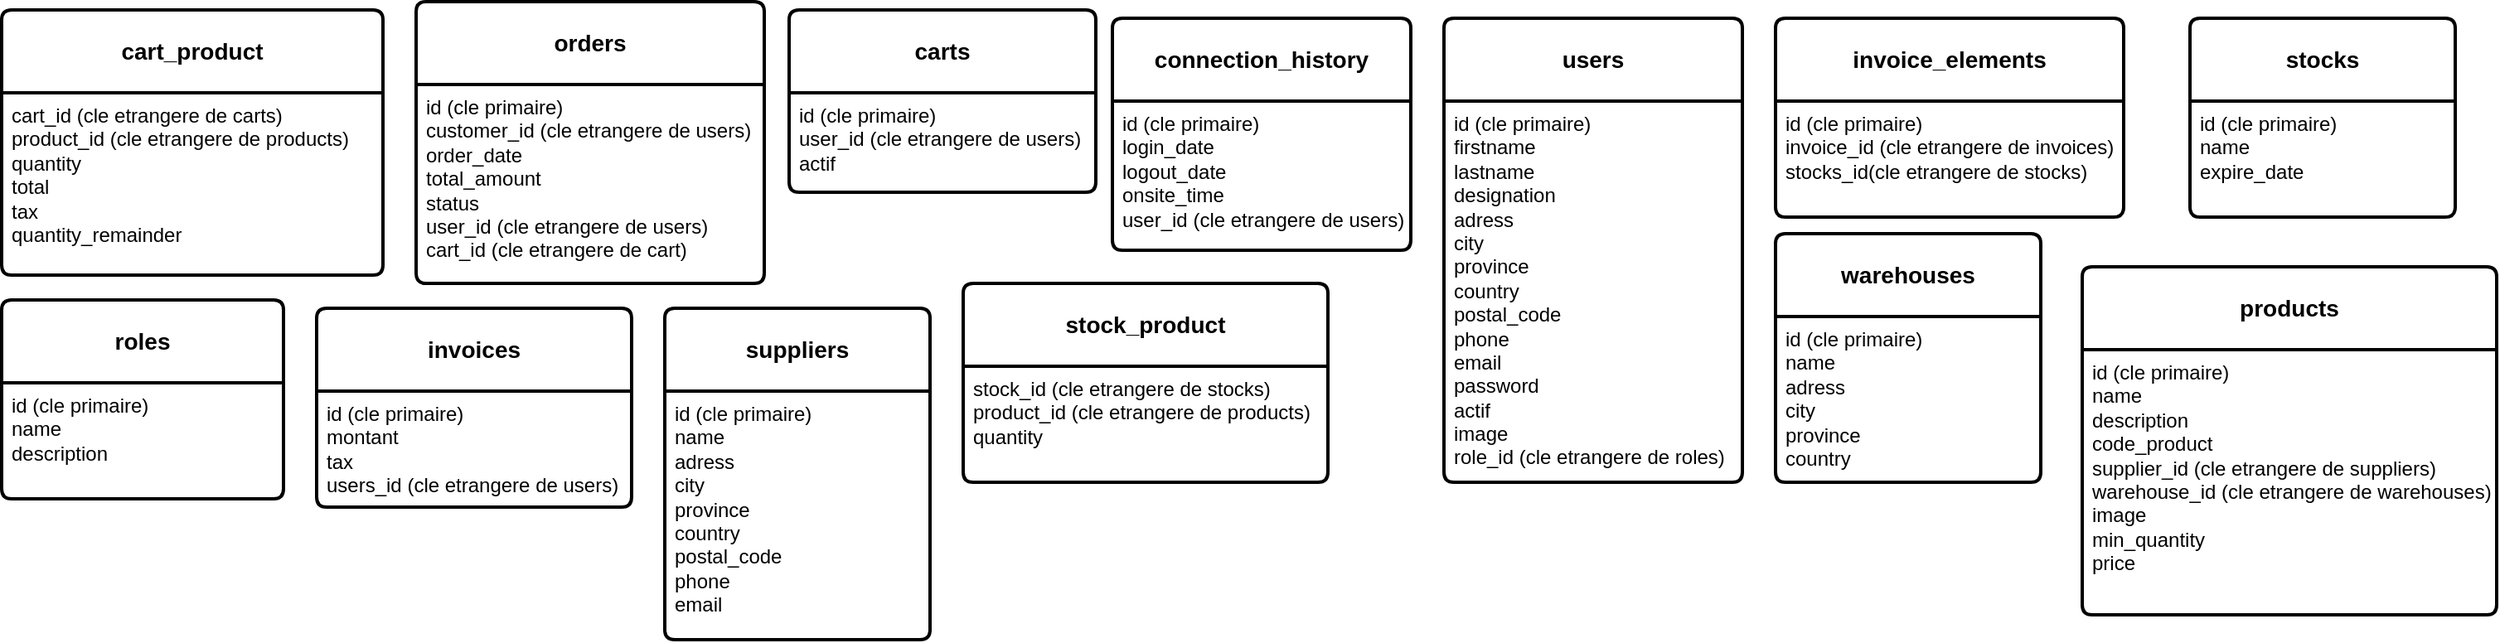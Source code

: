 <mxfile version="23.1.5" type="device">
  <diagram id="R2lEEEUBdFMjLlhIrx00" name="Page-1">
    <mxGraphModel dx="2990" dy="621" grid="1" gridSize="10" guides="1" tooltips="1" connect="1" arrows="1" fold="1" page="1" pageScale="1" pageWidth="850" pageHeight="1100" math="0" shadow="0" extFonts="Permanent Marker^https://fonts.googleapis.com/css?family=Permanent+Marker">
      <root>
        <mxCell id="0" />
        <mxCell id="1" parent="0" />
        <mxCell id="mB6IHPdRc-GFgJrZgODu-1" value="&lt;b&gt;cart_product&lt;/b&gt;" style="swimlane;childLayout=stackLayout;horizontal=1;startSize=50;horizontalStack=0;rounded=1;fontSize=14;fontStyle=0;strokeWidth=2;resizeParent=0;resizeLast=1;shadow=0;dashed=0;align=center;arcSize=4;whiteSpace=wrap;html=1;" parent="1" vertex="1">
          <mxGeometry x="-1680" y="15" width="230" height="160" as="geometry" />
        </mxCell>
        <mxCell id="mB6IHPdRc-GFgJrZgODu-2" value="cart_id (cle etrangere de carts)&lt;br&gt;product_id (cle etrangere de products)&lt;br&gt;quantity&lt;br&gt;total&lt;br&gt;tax&lt;br&gt;quantity_remainder" style="align=left;strokeColor=none;fillColor=none;spacingLeft=4;fontSize=12;verticalAlign=top;resizable=0;rotatable=0;part=1;html=1;" parent="mB6IHPdRc-GFgJrZgODu-1" vertex="1">
          <mxGeometry y="50" width="230" height="110" as="geometry" />
        </mxCell>
        <mxCell id="mB6IHPdRc-GFgJrZgODu-3" value="&lt;b&gt;carts&lt;/b&gt;" style="swimlane;childLayout=stackLayout;horizontal=1;startSize=50;horizontalStack=0;rounded=1;fontSize=14;fontStyle=0;strokeWidth=2;resizeParent=0;resizeLast=1;shadow=0;dashed=0;align=center;arcSize=4;whiteSpace=wrap;html=1;" parent="1" vertex="1">
          <mxGeometry x="-1205" y="15" width="185" height="110" as="geometry" />
        </mxCell>
        <mxCell id="mB6IHPdRc-GFgJrZgODu-4" value="id (cle primaire)&lt;br&gt;user_id (cle etrangere de users)&lt;br&gt;actif" style="align=left;strokeColor=none;fillColor=none;spacingLeft=4;fontSize=12;verticalAlign=top;resizable=0;rotatable=0;part=1;html=1;" parent="mB6IHPdRc-GFgJrZgODu-3" vertex="1">
          <mxGeometry y="50" width="185" height="60" as="geometry" />
        </mxCell>
        <mxCell id="mB6IHPdRc-GFgJrZgODu-5" value="&lt;b&gt;connection_history&lt;/b&gt;" style="swimlane;childLayout=stackLayout;horizontal=1;startSize=50;horizontalStack=0;rounded=1;fontSize=14;fontStyle=0;strokeWidth=2;resizeParent=0;resizeLast=1;shadow=0;dashed=0;align=center;arcSize=4;whiteSpace=wrap;html=1;" parent="1" vertex="1">
          <mxGeometry x="-1010" y="20" width="180" height="140" as="geometry" />
        </mxCell>
        <mxCell id="mB6IHPdRc-GFgJrZgODu-6" value="id (cle primaire)&lt;br&gt;login_date&lt;br&gt;logout_date&lt;br&gt;onsite_time&lt;div&gt;user_id (cle etrangere de users)&lt;/div&gt;" style="align=left;strokeColor=none;fillColor=none;spacingLeft=4;fontSize=12;verticalAlign=top;resizable=0;rotatable=0;part=1;html=1;" parent="mB6IHPdRc-GFgJrZgODu-5" vertex="1">
          <mxGeometry y="50" width="180" height="90" as="geometry" />
        </mxCell>
        <mxCell id="mB6IHPdRc-GFgJrZgODu-7" value="&lt;b&gt;invoice_elements&lt;/b&gt;" style="swimlane;childLayout=stackLayout;horizontal=1;startSize=50;horizontalStack=0;rounded=1;fontSize=14;fontStyle=0;strokeWidth=2;resizeParent=0;resizeLast=1;shadow=0;dashed=0;align=center;arcSize=4;whiteSpace=wrap;html=1;" parent="1" vertex="1">
          <mxGeometry x="-610" y="20" width="210" height="120" as="geometry" />
        </mxCell>
        <mxCell id="mB6IHPdRc-GFgJrZgODu-8" value="id (cle primaire)&lt;br&gt;invoice_id (cle etrangere de invoices)&lt;br&gt;stocks_id(cle etrangere de stocks)" style="align=left;strokeColor=none;fillColor=none;spacingLeft=4;fontSize=12;verticalAlign=top;resizable=0;rotatable=0;part=1;html=1;" parent="mB6IHPdRc-GFgJrZgODu-7" vertex="1">
          <mxGeometry y="50" width="210" height="70" as="geometry" />
        </mxCell>
        <mxCell id="mB6IHPdRc-GFgJrZgODu-11" value="&lt;b&gt;invoices&lt;/b&gt;" style="swimlane;childLayout=stackLayout;horizontal=1;startSize=50;horizontalStack=0;rounded=1;fontSize=14;fontStyle=0;strokeWidth=2;resizeParent=0;resizeLast=1;shadow=0;dashed=0;align=center;arcSize=4;whiteSpace=wrap;html=1;" parent="1" vertex="1">
          <mxGeometry x="-1490" y="195" width="190" height="120" as="geometry" />
        </mxCell>
        <mxCell id="mB6IHPdRc-GFgJrZgODu-12" value="id (cle primaire)&lt;br&gt;montant&amp;nbsp;&lt;br&gt;tax&lt;br&gt;users_id (cle etrangere de users)" style="align=left;strokeColor=none;fillColor=none;spacingLeft=4;fontSize=12;verticalAlign=top;resizable=0;rotatable=0;part=1;html=1;" parent="mB6IHPdRc-GFgJrZgODu-11" vertex="1">
          <mxGeometry y="50" width="190" height="70" as="geometry" />
        </mxCell>
        <mxCell id="mB6IHPdRc-GFgJrZgODu-15" value="&lt;b&gt;orders&lt;/b&gt;" style="swimlane;childLayout=stackLayout;horizontal=1;startSize=50;horizontalStack=0;rounded=1;fontSize=14;fontStyle=0;strokeWidth=2;resizeParent=0;resizeLast=1;shadow=0;dashed=0;align=center;arcSize=4;whiteSpace=wrap;html=1;" parent="1" vertex="1">
          <mxGeometry x="-1430" y="10" width="210" height="170" as="geometry" />
        </mxCell>
        <mxCell id="mB6IHPdRc-GFgJrZgODu-16" value="id (cle primaire)&lt;br&gt;customer_id (cle etrangere de users)&lt;br&gt;order_date&lt;br&gt;total_amount&lt;br&gt;status&lt;br&gt;user_id (cle etrangere de users)&lt;br&gt;cart_id (cle etrangere de cart)" style="align=left;strokeColor=none;fillColor=none;spacingLeft=4;fontSize=12;verticalAlign=top;resizable=0;rotatable=0;part=1;html=1;" parent="mB6IHPdRc-GFgJrZgODu-15" vertex="1">
          <mxGeometry y="50" width="210" height="120" as="geometry" />
        </mxCell>
        <mxCell id="mB6IHPdRc-GFgJrZgODu-18" value="&lt;b&gt;products&lt;/b&gt;" style="swimlane;childLayout=stackLayout;horizontal=1;startSize=50;horizontalStack=0;rounded=1;fontSize=14;fontStyle=0;strokeWidth=2;resizeParent=0;resizeLast=1;shadow=0;dashed=0;align=center;arcSize=4;whiteSpace=wrap;html=1;" parent="1" vertex="1">
          <mxGeometry x="-425" y="170" width="250" height="210" as="geometry" />
        </mxCell>
        <mxCell id="mB6IHPdRc-GFgJrZgODu-19" value="id (cle primaire)&lt;br&gt;name&lt;br&gt;description&lt;div&gt;code_product&lt;/div&gt;&lt;div&gt;supplier_id (cle etrangere de suppliers)&lt;/div&gt;&lt;div&gt;warehouse_id (cle etrangere de warehouses)&lt;/div&gt;&lt;div&gt;image&lt;/div&gt;&lt;div&gt;min_quantity&lt;/div&gt;&lt;div&gt;price&lt;/div&gt;" style="align=left;strokeColor=none;fillColor=none;spacingLeft=4;fontSize=12;verticalAlign=top;resizable=0;rotatable=0;part=1;html=1;" parent="mB6IHPdRc-GFgJrZgODu-18" vertex="1">
          <mxGeometry y="50" width="250" height="160" as="geometry" />
        </mxCell>
        <mxCell id="mB6IHPdRc-GFgJrZgODu-20" value="&lt;b&gt;roles&lt;/b&gt;" style="swimlane;childLayout=stackLayout;horizontal=1;startSize=50;horizontalStack=0;rounded=1;fontSize=14;fontStyle=0;strokeWidth=2;resizeParent=0;resizeLast=1;shadow=0;dashed=0;align=center;arcSize=4;whiteSpace=wrap;html=1;" parent="1" vertex="1">
          <mxGeometry x="-1680" y="190" width="170" height="120" as="geometry" />
        </mxCell>
        <mxCell id="mB6IHPdRc-GFgJrZgODu-21" value="id (cle primaire)&lt;br&gt;name&amp;nbsp;&lt;br&gt;description" style="align=left;strokeColor=none;fillColor=none;spacingLeft=4;fontSize=12;verticalAlign=top;resizable=0;rotatable=0;part=1;html=1;" parent="mB6IHPdRc-GFgJrZgODu-20" vertex="1">
          <mxGeometry y="50" width="170" height="70" as="geometry" />
        </mxCell>
        <mxCell id="mB6IHPdRc-GFgJrZgODu-22" value="&lt;b&gt;stock_product&lt;/b&gt;" style="swimlane;childLayout=stackLayout;horizontal=1;startSize=50;horizontalStack=0;rounded=1;fontSize=14;fontStyle=0;strokeWidth=2;resizeParent=0;resizeLast=1;shadow=0;dashed=0;align=center;arcSize=4;whiteSpace=wrap;html=1;" parent="1" vertex="1">
          <mxGeometry x="-1100" y="180" width="220" height="120" as="geometry" />
        </mxCell>
        <mxCell id="mB6IHPdRc-GFgJrZgODu-23" value="stock_id (cle etrangere de stocks)&lt;br&gt;product_id (cle etrangere de products)&lt;br&gt;quantity" style="align=left;strokeColor=none;fillColor=none;spacingLeft=4;fontSize=12;verticalAlign=top;resizable=0;rotatable=0;part=1;html=1;" parent="mB6IHPdRc-GFgJrZgODu-22" vertex="1">
          <mxGeometry y="50" width="220" height="70" as="geometry" />
        </mxCell>
        <mxCell id="mB6IHPdRc-GFgJrZgODu-24" value="&lt;b&gt;stocks&lt;/b&gt;" style="swimlane;childLayout=stackLayout;horizontal=1;startSize=50;horizontalStack=0;rounded=1;fontSize=14;fontStyle=0;strokeWidth=2;resizeParent=0;resizeLast=1;shadow=0;dashed=0;align=center;arcSize=4;whiteSpace=wrap;html=1;" parent="1" vertex="1">
          <mxGeometry x="-360" y="20" width="160" height="120" as="geometry" />
        </mxCell>
        <mxCell id="mB6IHPdRc-GFgJrZgODu-25" value="id (cle primaire)&lt;br&gt;name&lt;br&gt;expire_date" style="align=left;strokeColor=none;fillColor=none;spacingLeft=4;fontSize=12;verticalAlign=top;resizable=0;rotatable=0;part=1;html=1;" parent="mB6IHPdRc-GFgJrZgODu-24" vertex="1">
          <mxGeometry y="50" width="160" height="70" as="geometry" />
        </mxCell>
        <mxCell id="mB6IHPdRc-GFgJrZgODu-26" value="&lt;b&gt;suppliers&lt;/b&gt;" style="swimlane;childLayout=stackLayout;horizontal=1;startSize=50;horizontalStack=0;rounded=1;fontSize=14;fontStyle=0;strokeWidth=2;resizeParent=0;resizeLast=1;shadow=0;dashed=0;align=center;arcSize=4;whiteSpace=wrap;html=1;" parent="1" vertex="1">
          <mxGeometry x="-1280" y="195" width="160" height="200" as="geometry" />
        </mxCell>
        <mxCell id="mB6IHPdRc-GFgJrZgODu-27" value="id (cle primaire)&lt;br&gt;name&lt;br&gt;adress&lt;br&gt;city&lt;br&gt;province&lt;br&gt;country&lt;br&gt;postal_code&lt;br&gt;phone&lt;br&gt;email" style="align=left;strokeColor=none;fillColor=none;spacingLeft=4;fontSize=12;verticalAlign=top;resizable=0;rotatable=0;part=1;html=1;" parent="mB6IHPdRc-GFgJrZgODu-26" vertex="1">
          <mxGeometry y="50" width="160" height="150" as="geometry" />
        </mxCell>
        <mxCell id="mB6IHPdRc-GFgJrZgODu-28" value="&lt;b&gt;users&lt;/b&gt;" style="swimlane;childLayout=stackLayout;horizontal=1;startSize=50;horizontalStack=0;rounded=1;fontSize=14;fontStyle=0;strokeWidth=2;resizeParent=0;resizeLast=1;shadow=0;dashed=0;align=center;arcSize=4;whiteSpace=wrap;html=1;" parent="1" vertex="1">
          <mxGeometry x="-810" y="20" width="180" height="280" as="geometry" />
        </mxCell>
        <mxCell id="mB6IHPdRc-GFgJrZgODu-29" value="id (cle primaire)&lt;br&gt;firstname&lt;br&gt;lastname&lt;br&gt;designation&lt;br&gt;adress&lt;br&gt;city&lt;br&gt;province&lt;br&gt;country&lt;br&gt;postal_code&lt;br&gt;phone&lt;br&gt;email&lt;br&gt;password&lt;br&gt;actif&lt;br&gt;image&lt;div&gt;role_id (cle etrangere de roles)&lt;/div&gt;" style="align=left;strokeColor=none;fillColor=none;spacingLeft=4;fontSize=12;verticalAlign=top;resizable=0;rotatable=0;part=1;html=1;" parent="mB6IHPdRc-GFgJrZgODu-28" vertex="1">
          <mxGeometry y="50" width="180" height="230" as="geometry" />
        </mxCell>
        <mxCell id="mB6IHPdRc-GFgJrZgODu-30" value="&lt;b&gt;warehouses&lt;/b&gt;" style="swimlane;childLayout=stackLayout;horizontal=1;startSize=50;horizontalStack=0;rounded=1;fontSize=14;fontStyle=0;strokeWidth=2;resizeParent=0;resizeLast=1;shadow=0;dashed=0;align=center;arcSize=4;whiteSpace=wrap;html=1;" parent="1" vertex="1">
          <mxGeometry x="-610" y="150" width="160" height="150" as="geometry" />
        </mxCell>
        <mxCell id="mB6IHPdRc-GFgJrZgODu-31" value="id (cle primaire)&lt;br&gt;name&lt;br&gt;adress&lt;br&gt;city&lt;br&gt;province&lt;br&gt;country" style="align=left;strokeColor=none;fillColor=none;spacingLeft=4;fontSize=12;verticalAlign=top;resizable=0;rotatable=0;part=1;html=1;" parent="mB6IHPdRc-GFgJrZgODu-30" vertex="1">
          <mxGeometry y="50" width="160" height="100" as="geometry" />
        </mxCell>
      </root>
    </mxGraphModel>
  </diagram>
</mxfile>
